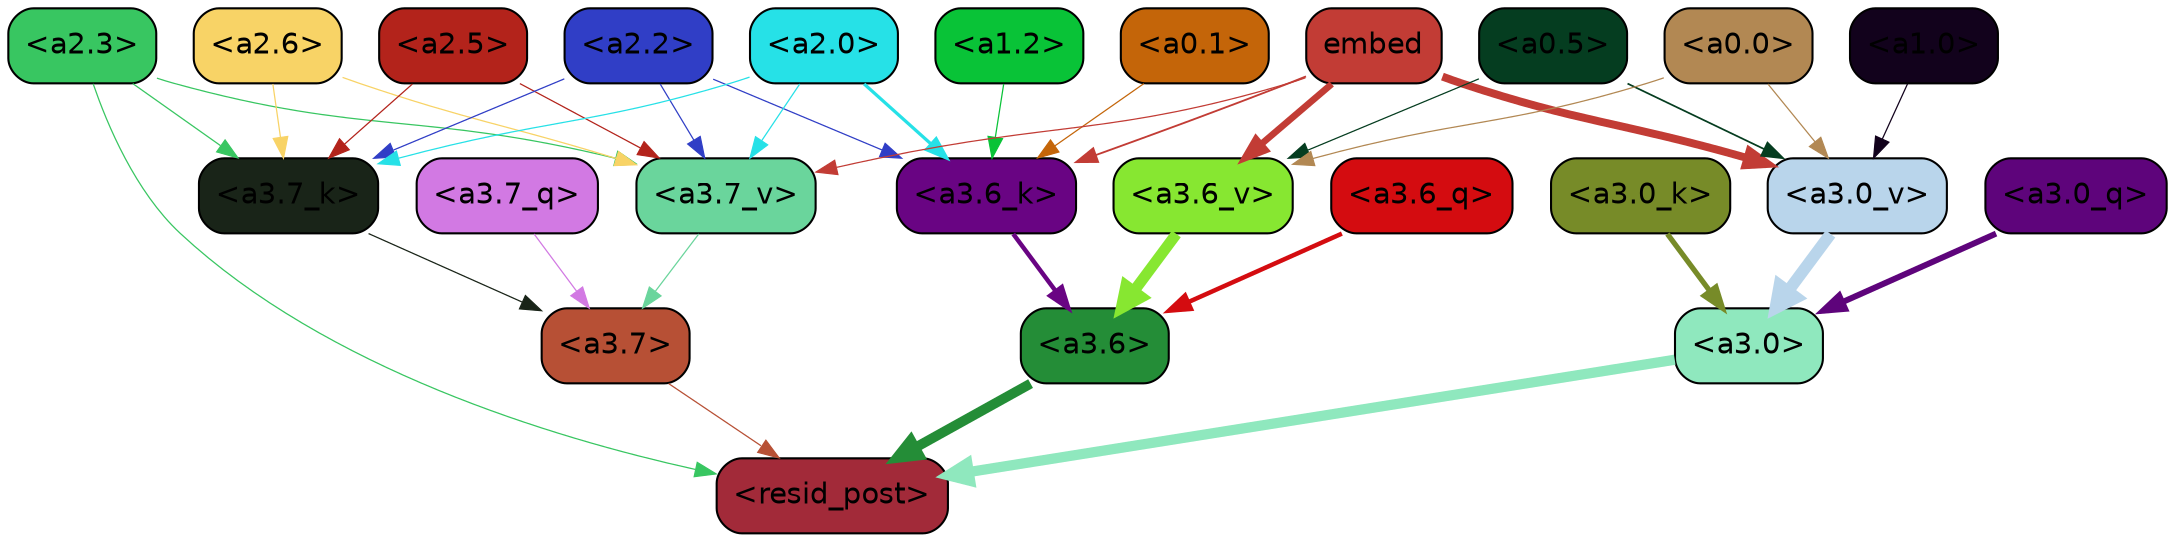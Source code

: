 strict digraph "" {
	graph [bgcolor=transparent,
		layout=dot,
		overlap=false,
		splines=true
	];
	"<a3.7>"	[color=black,
		fillcolor="#b75035",
		fontname=Helvetica,
		shape=box,
		style="filled, rounded"];
	"<resid_post>"	[color=black,
		fillcolor="#a22a39",
		fontname=Helvetica,
		shape=box,
		style="filled, rounded"];
	"<a3.7>" -> "<resid_post>"	[color="#b75035",
		penwidth=0.6];
	"<a3.6>"	[color=black,
		fillcolor="#248d37",
		fontname=Helvetica,
		shape=box,
		style="filled, rounded"];
	"<a3.6>" -> "<resid_post>"	[color="#248d37",
		penwidth=4.751592040061951];
	"<a3.0>"	[color=black,
		fillcolor="#8fe8be",
		fontname=Helvetica,
		shape=box,
		style="filled, rounded"];
	"<a3.0>" -> "<resid_post>"	[color="#8fe8be",
		penwidth=4.904066681861877];
	"<a2.3>"	[color=black,
		fillcolor="#38c661",
		fontname=Helvetica,
		shape=box,
		style="filled, rounded"];
	"<a2.3>" -> "<resid_post>"	[color="#38c661",
		penwidth=0.6];
	"<a3.7_k>"	[color=black,
		fillcolor="#192418",
		fontname=Helvetica,
		shape=box,
		style="filled, rounded"];
	"<a2.3>" -> "<a3.7_k>"	[color="#38c661",
		penwidth=0.6069068089127541];
	"<a3.7_v>"	[color=black,
		fillcolor="#6ad59c",
		fontname=Helvetica,
		shape=box,
		style="filled, rounded"];
	"<a2.3>" -> "<a3.7_v>"	[color="#38c661",
		penwidth=0.6];
	"<a3.7_q>"	[color=black,
		fillcolor="#d279e3",
		fontname=Helvetica,
		shape=box,
		style="filled, rounded"];
	"<a3.7_q>" -> "<a3.7>"	[color="#d279e3",
		penwidth=0.6];
	"<a3.6_q>"	[color=black,
		fillcolor="#d40c10",
		fontname=Helvetica,
		shape=box,
		style="filled, rounded"];
	"<a3.6_q>" -> "<a3.6>"	[color="#d40c10",
		penwidth=2.160832464694977];
	"<a3.0_q>"	[color=black,
		fillcolor="#5e047b",
		fontname=Helvetica,
		shape=box,
		style="filled, rounded"];
	"<a3.0_q>" -> "<a3.0>"	[color="#5e047b",
		penwidth=2.870753765106201];
	"<a3.7_k>" -> "<a3.7>"	[color="#192418",
		penwidth=0.6];
	"<a3.6_k>"	[color=black,
		fillcolor="#690483",
		fontname=Helvetica,
		shape=box,
		style="filled, rounded"];
	"<a3.6_k>" -> "<a3.6>"	[color="#690483",
		penwidth=2.13908451795578];
	"<a3.0_k>"	[color=black,
		fillcolor="#778b28",
		fontname=Helvetica,
		shape=box,
		style="filled, rounded"];
	"<a3.0_k>" -> "<a3.0>"	[color="#778b28",
		penwidth=2.520303964614868];
	"<a3.7_v>" -> "<a3.7>"	[color="#6ad59c",
		penwidth=0.6];
	"<a3.6_v>"	[color=black,
		fillcolor="#87e731",
		fontname=Helvetica,
		shape=box,
		style="filled, rounded"];
	"<a3.6_v>" -> "<a3.6>"	[color="#87e731",
		penwidth=5.297133803367615];
	"<a3.0_v>"	[color=black,
		fillcolor="#b9d5eb",
		fontname=Helvetica,
		shape=box,
		style="filled, rounded"];
	"<a3.0_v>" -> "<a3.0>"	[color="#b9d5eb",
		penwidth=5.680712580680847];
	"<a2.6>"	[color=black,
		fillcolor="#f8d366",
		fontname=Helvetica,
		shape=box,
		style="filled, rounded"];
	"<a2.6>" -> "<a3.7_k>"	[color="#f8d366",
		penwidth=0.6];
	"<a2.6>" -> "<a3.7_v>"	[color="#f8d366",
		penwidth=0.6];
	"<a2.5>"	[color=black,
		fillcolor="#b3231b",
		fontname=Helvetica,
		shape=box,
		style="filled, rounded"];
	"<a2.5>" -> "<a3.7_k>"	[color="#b3231b",
		penwidth=0.6];
	"<a2.5>" -> "<a3.7_v>"	[color="#b3231b",
		penwidth=0.6];
	"<a2.2>"	[color=black,
		fillcolor="#303ec6",
		fontname=Helvetica,
		shape=box,
		style="filled, rounded"];
	"<a2.2>" -> "<a3.7_k>"	[color="#303ec6",
		penwidth=0.6];
	"<a2.2>" -> "<a3.6_k>"	[color="#303ec6",
		penwidth=0.6];
	"<a2.2>" -> "<a3.7_v>"	[color="#303ec6",
		penwidth=0.6];
	"<a2.0>"	[color=black,
		fillcolor="#26e1e7",
		fontname=Helvetica,
		shape=box,
		style="filled, rounded"];
	"<a2.0>" -> "<a3.7_k>"	[color="#26e1e7",
		penwidth=0.6];
	"<a2.0>" -> "<a3.6_k>"	[color="#26e1e7",
		penwidth=1.564806342124939];
	"<a2.0>" -> "<a3.7_v>"	[color="#26e1e7",
		penwidth=0.6];
	"<a1.2>"	[color=black,
		fillcolor="#09c337",
		fontname=Helvetica,
		shape=box,
		style="filled, rounded"];
	"<a1.2>" -> "<a3.6_k>"	[color="#09c337",
		penwidth=0.6];
	"<a0.1>"	[color=black,
		fillcolor="#c46509",
		fontname=Helvetica,
		shape=box,
		style="filled, rounded"];
	"<a0.1>" -> "<a3.6_k>"	[color="#c46509",
		penwidth=0.6];
	embed	[color=black,
		fillcolor="#c23c35",
		fontname=Helvetica,
		shape=box,
		style="filled, rounded"];
	embed -> "<a3.6_k>"	[color="#c23c35",
		penwidth=0.8915999233722687];
	embed -> "<a3.7_v>"	[color="#c23c35",
		penwidth=0.6];
	embed -> "<a3.6_v>"	[color="#c23c35",
		penwidth=3.1840110421180725];
	embed -> "<a3.0_v>"	[color="#c23c35",
		penwidth=3.8132747188210487];
	"<a0.5>"	[color=black,
		fillcolor="#053d20",
		fontname=Helvetica,
		shape=box,
		style="filled, rounded"];
	"<a0.5>" -> "<a3.6_v>"	[color="#053d20",
		penwidth=0.6];
	"<a0.5>" -> "<a3.0_v>"	[color="#053d20",
		penwidth=0.8331108838319778];
	"<a0.0>"	[color=black,
		fillcolor="#b28853",
		fontname=Helvetica,
		shape=box,
		style="filled, rounded"];
	"<a0.0>" -> "<a3.6_v>"	[color="#b28853",
		penwidth=0.6];
	"<a0.0>" -> "<a3.0_v>"	[color="#b28853",
		penwidth=0.6];
	"<a1.0>"	[color=black,
		fillcolor="#12021c",
		fontname=Helvetica,
		shape=box,
		style="filled, rounded"];
	"<a1.0>" -> "<a3.0_v>"	[color="#12021c",
		penwidth=0.6];
}
